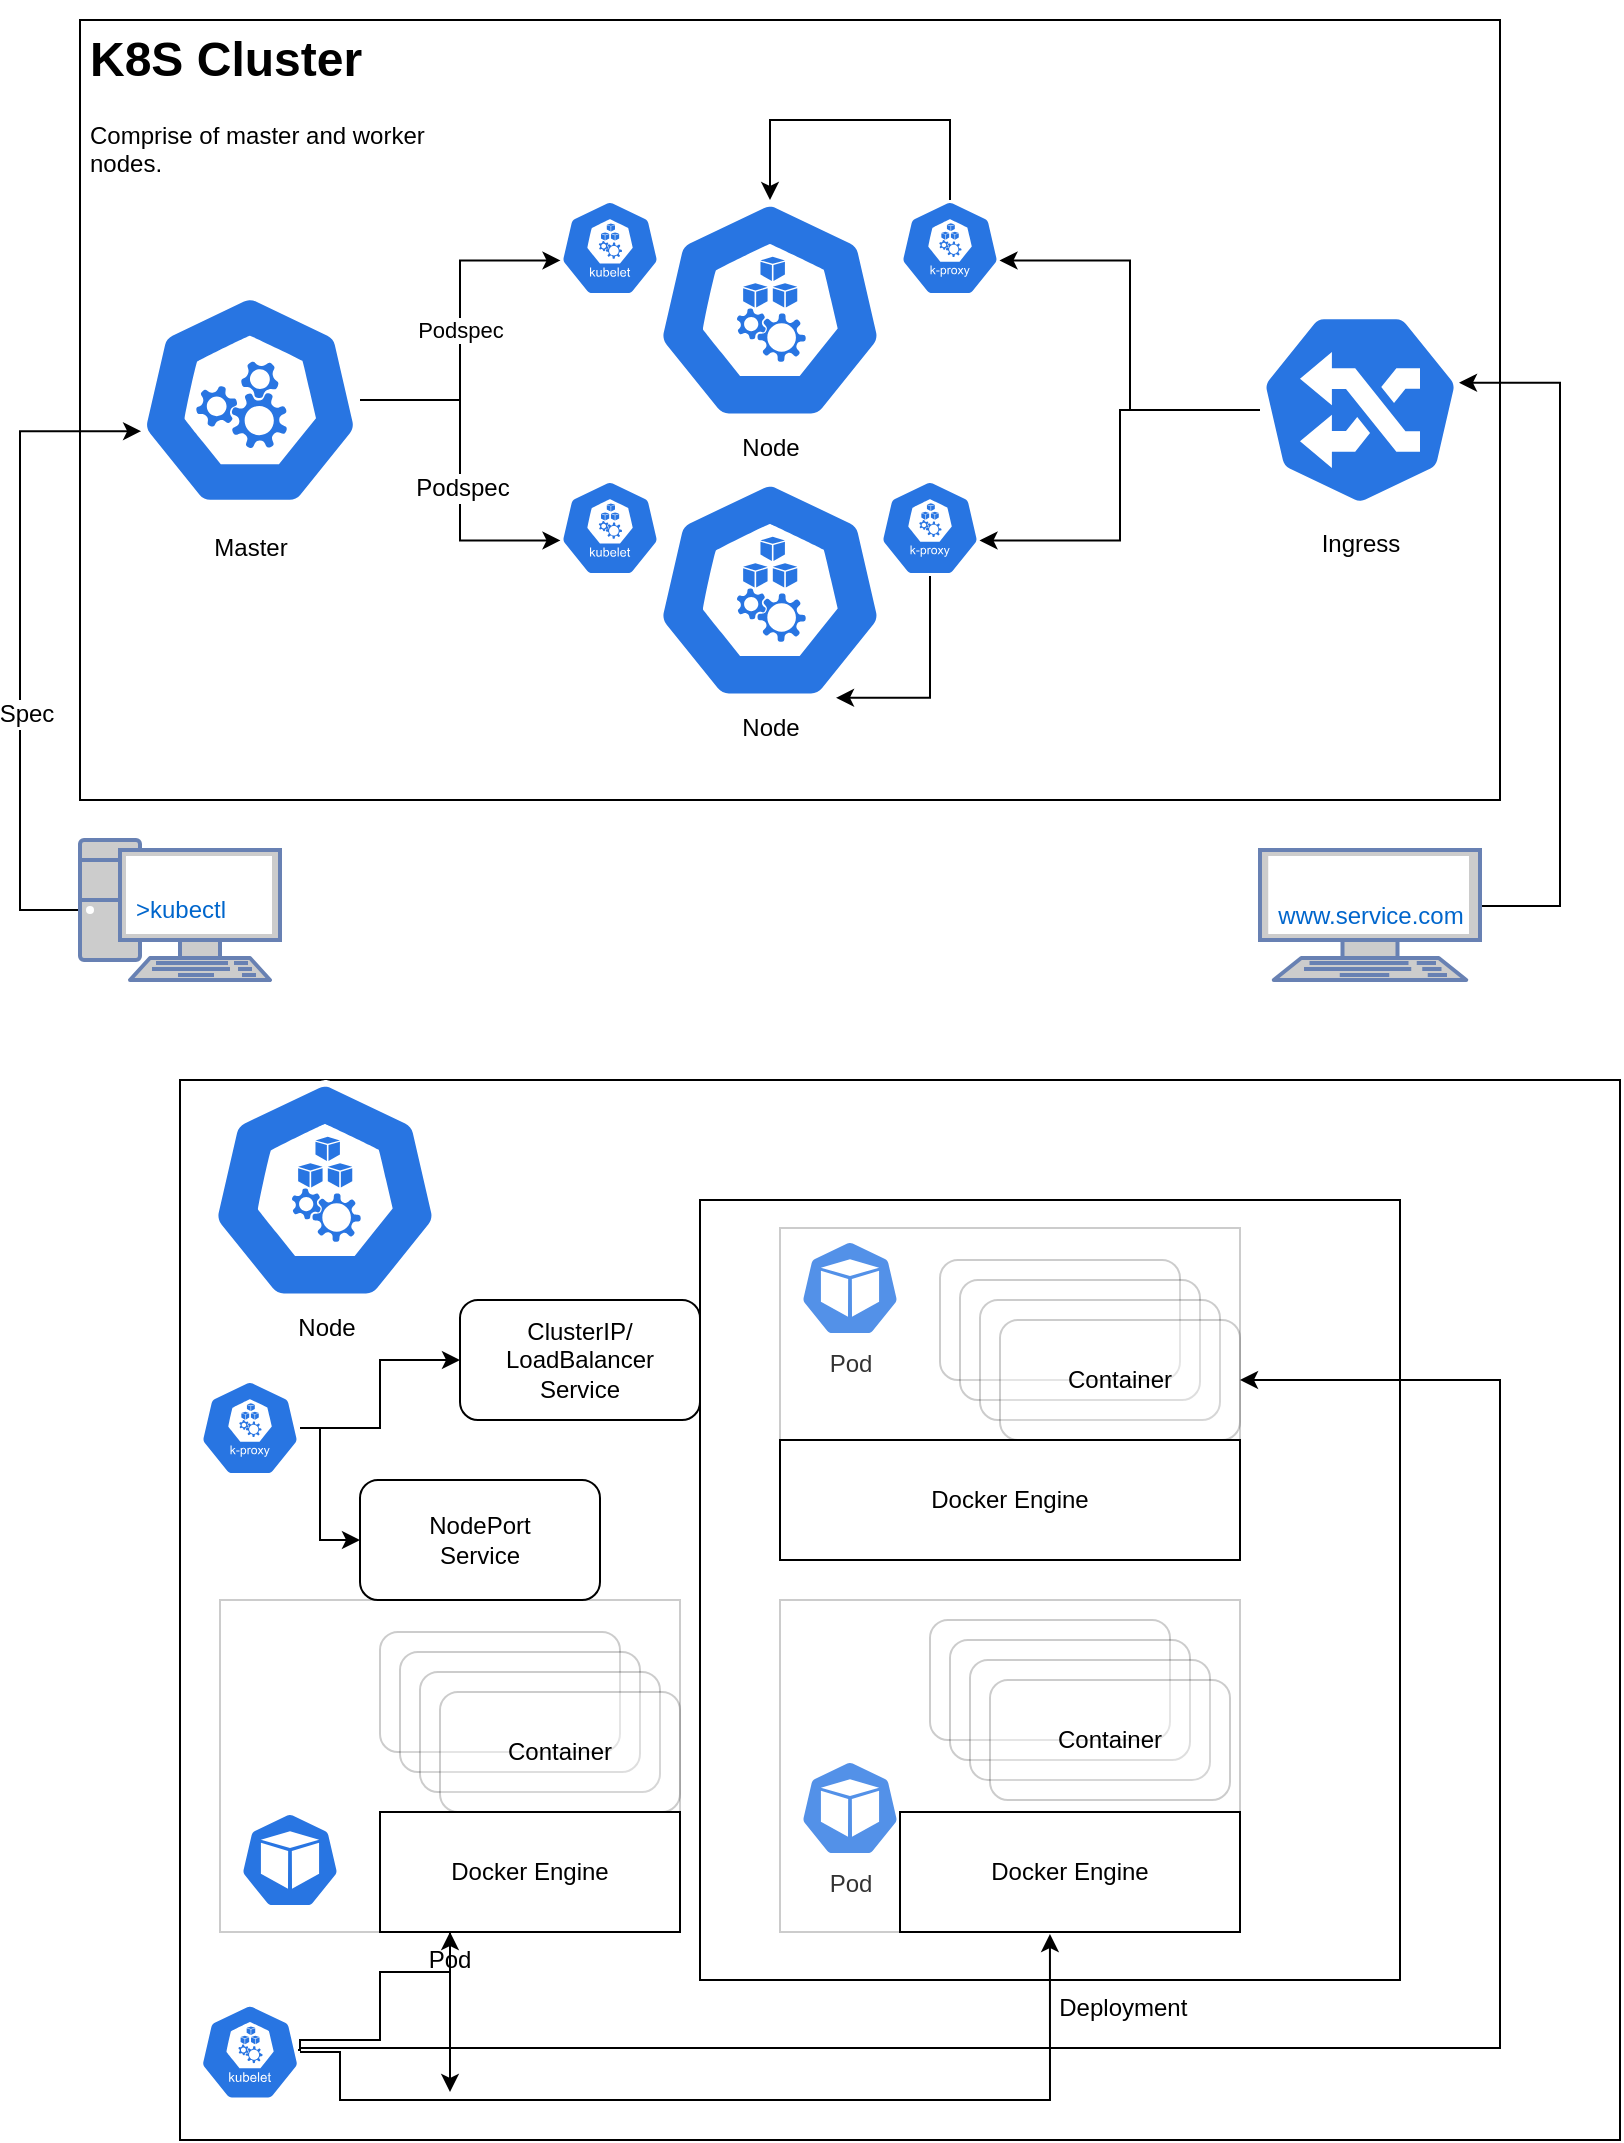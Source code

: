 <mxfile version="12.9.2" type="github">
  <diagram id="hbpDbGkUQY02aLziDPMM" name="Page-1">
    <mxGraphModel dx="1158" dy="648" grid="1" gridSize="10" guides="1" tooltips="1" connect="1" arrows="1" fold="1" page="1" pageScale="1" pageWidth="1169" pageHeight="827" math="0" shadow="0">
      <root>
        <mxCell id="0" />
        <mxCell id="1" parent="0" />
        <mxCell id="Bfey8ndqpUIMnrND0FDJ-34" value="" style="rounded=0;whiteSpace=wrap;html=1;shadow=0;strokeColor=#000000;gradientColor=none;" parent="1" vertex="1">
          <mxGeometry x="430" y="730" width="720" height="530" as="geometry" />
        </mxCell>
        <mxCell id="Bfey8ndqpUIMnrND0FDJ-3" value="" style="rounded=0;whiteSpace=wrap;html=1;labelPosition=center;verticalLabelPosition=bottom;align=center;verticalAlign=top;" parent="1" vertex="1">
          <mxGeometry x="380" y="200" width="710" height="390" as="geometry" />
        </mxCell>
        <mxCell id="Bfey8ndqpUIMnrND0FDJ-4" value="&lt;h1&gt;K8S Cluster&lt;/h1&gt;&lt;p&gt;Comprise of master and worker nodes.&lt;/p&gt;" style="text;html=1;strokeColor=none;fillColor=none;spacing=5;spacingTop=-20;whiteSpace=wrap;overflow=hidden;rounded=0;" parent="1" vertex="1">
          <mxGeometry x="380" y="200" width="190" height="90" as="geometry" />
        </mxCell>
        <mxCell id="Bfey8ndqpUIMnrND0FDJ-12" value="" style="html=1;dashed=0;whitespace=wrap;fillColor=#2875E2;strokeColor=#ffffff;points=[[0.005,0.63,0],[0.1,0.2,0],[0.9,0.2,0],[0.5,0,0],[0.995,0.63,0],[0.72,0.99,0],[0.5,1,0],[0.28,0.99,0]];shape=mxgraph.kubernetes.icon;prIcon=kubelet;shadow=0;" parent="1" vertex="1">
          <mxGeometry x="620" y="290" width="50" height="48" as="geometry" />
        </mxCell>
        <mxCell id="Bfey8ndqpUIMnrND0FDJ-14" value="Podspec" style="edgeStyle=orthogonalEdgeStyle;rounded=0;orthogonalLoop=1;jettySize=auto;html=1;entryX=0.005;entryY=0.63;entryDx=0;entryDy=0;entryPerimeter=0;" parent="1" source="Bfey8ndqpUIMnrND0FDJ-13" target="Bfey8ndqpUIMnrND0FDJ-12" edge="1">
          <mxGeometry relative="1" as="geometry" />
        </mxCell>
        <mxCell id="Bfey8ndqpUIMnrND0FDJ-21" style="edgeStyle=orthogonalEdgeStyle;rounded=0;orthogonalLoop=1;jettySize=auto;html=1;entryX=0.005;entryY=0.63;entryDx=0;entryDy=0;entryPerimeter=0;" parent="1" source="Bfey8ndqpUIMnrND0FDJ-13" target="Bfey8ndqpUIMnrND0FDJ-18" edge="1">
          <mxGeometry relative="1" as="geometry" />
        </mxCell>
        <mxCell id="mce9ujAxJOzOzg-gAjQL-8" value="Podspec" style="text;html=1;align=center;verticalAlign=middle;resizable=0;points=[];labelBackgroundColor=#ffffff;" vertex="1" connectable="0" parent="Bfey8ndqpUIMnrND0FDJ-21">
          <mxGeometry x="0.103" y="1" relative="1" as="geometry">
            <mxPoint as="offset" />
          </mxGeometry>
        </mxCell>
        <mxCell id="Bfey8ndqpUIMnrND0FDJ-13" value="Master" style="html=1;dashed=0;whitespace=wrap;fillColor=#2875E2;strokeColor=#ffffff;points=[[0.005,0.63,0],[0.1,0.2,0],[0.9,0.2,0],[0.5,0,0],[0.995,0.63,0],[0.72,0.99,0],[0.5,1,0],[0.28,0.99,0]];shape=mxgraph.kubernetes.icon;prIcon=master;shadow=0;labelPosition=center;verticalLabelPosition=bottom;align=center;verticalAlign=top;" parent="1" vertex="1">
          <mxGeometry x="410" y="330" width="110" height="120" as="geometry" />
        </mxCell>
        <mxCell id="Bfey8ndqpUIMnrND0FDJ-30" style="edgeStyle=orthogonalEdgeStyle;rounded=0;orthogonalLoop=1;jettySize=auto;html=1;entryX=0.5;entryY=0;entryDx=0;entryDy=0;entryPerimeter=0;" parent="1" source="Bfey8ndqpUIMnrND0FDJ-15" target="Bfey8ndqpUIMnrND0FDJ-16" edge="1">
          <mxGeometry relative="1" as="geometry">
            <Array as="points">
              <mxPoint x="815" y="250" />
              <mxPoint x="725" y="250" />
            </Array>
          </mxGeometry>
        </mxCell>
        <mxCell id="Bfey8ndqpUIMnrND0FDJ-15" value="" style="html=1;dashed=0;whitespace=wrap;fillColor=#2875E2;strokeColor=#ffffff;points=[[0.005,0.63,0],[0.1,0.2,0],[0.9,0.2,0],[0.5,0,0],[0.995,0.63,0],[0.72,0.99,0],[0.5,1,0],[0.28,0.99,0]];shape=mxgraph.kubernetes.icon;prIcon=k_proxy;shadow=0;" parent="1" vertex="1">
          <mxGeometry x="790" y="290" width="50" height="48" as="geometry" />
        </mxCell>
        <mxCell id="Bfey8ndqpUIMnrND0FDJ-16" value="Node" style="html=1;dashed=0;whitespace=wrap;fillColor=#2875E2;strokeColor=#ffffff;points=[[0.005,0.63,0],[0.1,0.2,0],[0.9,0.2,0],[0.5,0,0],[0.995,0.63,0],[0.72,0.99,0],[0.5,1,0],[0.28,0.99,0]];shape=mxgraph.kubernetes.icon;prIcon=node;shadow=0;labelPosition=center;verticalLabelPosition=bottom;align=center;verticalAlign=top;" parent="1" vertex="1">
          <mxGeometry x="650" y="290" width="150" height="110" as="geometry" />
        </mxCell>
        <mxCell id="Bfey8ndqpUIMnrND0FDJ-18" value="" style="html=1;dashed=0;whitespace=wrap;fillColor=#2875E2;strokeColor=#ffffff;points=[[0.005,0.63,0],[0.1,0.2,0],[0.9,0.2,0],[0.5,0,0],[0.995,0.63,0],[0.72,0.99,0],[0.5,1,0],[0.28,0.99,0]];shape=mxgraph.kubernetes.icon;prIcon=kubelet;shadow=0;" parent="1" vertex="1">
          <mxGeometry x="620" y="430" width="50" height="48" as="geometry" />
        </mxCell>
        <mxCell id="Bfey8ndqpUIMnrND0FDJ-32" style="edgeStyle=orthogonalEdgeStyle;rounded=0;orthogonalLoop=1;jettySize=auto;html=1;entryX=0.72;entryY=0.99;entryDx=0;entryDy=0;entryPerimeter=0;" parent="1" source="Bfey8ndqpUIMnrND0FDJ-19" target="Bfey8ndqpUIMnrND0FDJ-20" edge="1">
          <mxGeometry relative="1" as="geometry">
            <Array as="points">
              <mxPoint x="805" y="539" />
            </Array>
          </mxGeometry>
        </mxCell>
        <mxCell id="Bfey8ndqpUIMnrND0FDJ-19" value="" style="html=1;dashed=0;whitespace=wrap;fillColor=#2875E2;strokeColor=#ffffff;points=[[0.005,0.63,0],[0.1,0.2,0],[0.9,0.2,0],[0.5,0,0],[0.995,0.63,0],[0.72,0.99,0],[0.5,1,0],[0.28,0.99,0]];shape=mxgraph.kubernetes.icon;prIcon=k_proxy;shadow=0;" parent="1" vertex="1">
          <mxGeometry x="780" y="430" width="50" height="48" as="geometry" />
        </mxCell>
        <mxCell id="Bfey8ndqpUIMnrND0FDJ-20" value="Node" style="html=1;dashed=0;whitespace=wrap;fillColor=#2875E2;strokeColor=#ffffff;points=[[0.005,0.63,0],[0.1,0.2,0],[0.9,0.2,0],[0.5,0,0],[0.995,0.63,0],[0.72,0.99,0],[0.5,1,0],[0.28,0.99,0]];shape=mxgraph.kubernetes.icon;prIcon=node;shadow=0;labelPosition=center;verticalLabelPosition=bottom;align=center;verticalAlign=top;" parent="1" vertex="1">
          <mxGeometry x="650" y="430" width="150" height="110" as="geometry" />
        </mxCell>
        <mxCell id="Bfey8ndqpUIMnrND0FDJ-23" style="edgeStyle=orthogonalEdgeStyle;rounded=0;orthogonalLoop=1;jettySize=auto;html=1;entryX=0.005;entryY=0.63;entryDx=0;entryDy=0;entryPerimeter=0;" parent="1" source="Bfey8ndqpUIMnrND0FDJ-22" target="Bfey8ndqpUIMnrND0FDJ-13" edge="1">
          <mxGeometry relative="1" as="geometry">
            <Array as="points">
              <mxPoint x="350" y="645" />
              <mxPoint x="350" y="406" />
            </Array>
          </mxGeometry>
        </mxCell>
        <mxCell id="mce9ujAxJOzOzg-gAjQL-11" value="Spec" style="text;html=1;align=center;verticalAlign=middle;resizable=0;points=[];labelBackgroundColor=#ffffff;" vertex="1" connectable="0" parent="Bfey8ndqpUIMnrND0FDJ-23">
          <mxGeometry x="-0.224" y="-3" relative="1" as="geometry">
            <mxPoint as="offset" />
          </mxGeometry>
        </mxCell>
        <mxCell id="Bfey8ndqpUIMnrND0FDJ-22" value="&amp;gt;kubectl" style="fontColor=#0066CC;verticalAlign=middle;verticalLabelPosition=middle;labelPosition=center;align=center;html=1;outlineConnect=0;fillColor=#CCCCCC;strokeColor=#6881B3;gradientColor=none;gradientDirection=north;strokeWidth=2;shape=mxgraph.networks.pc;shadow=0;" parent="1" vertex="1">
          <mxGeometry x="380" y="610" width="100" height="70" as="geometry" />
        </mxCell>
        <mxCell id="Bfey8ndqpUIMnrND0FDJ-27" style="edgeStyle=orthogonalEdgeStyle;rounded=0;orthogonalLoop=1;jettySize=auto;html=1;entryX=0.005;entryY=0.63;entryDx=0;entryDy=0;entryPerimeter=0;" parent="1" source="Bfey8ndqpUIMnrND0FDJ-24" target="Bfey8ndqpUIMnrND0FDJ-26" edge="1">
          <mxGeometry relative="1" as="geometry">
            <Array as="points">
              <mxPoint x="1120" y="643" />
              <mxPoint x="1120" y="381" />
            </Array>
          </mxGeometry>
        </mxCell>
        <mxCell id="Bfey8ndqpUIMnrND0FDJ-24" value="www.service.com" style="fontColor=#0066CC;verticalAlign=middle;verticalLabelPosition=middle;labelPosition=center;align=center;html=1;outlineConnect=0;fillColor=#CCCCCC;strokeColor=#6881B3;gradientColor=none;gradientDirection=north;strokeWidth=2;shape=mxgraph.networks.terminal;shadow=0;" parent="1" vertex="1">
          <mxGeometry x="970" y="615" width="110" height="65" as="geometry" />
        </mxCell>
        <mxCell id="Bfey8ndqpUIMnrND0FDJ-28" style="edgeStyle=orthogonalEdgeStyle;rounded=0;orthogonalLoop=1;jettySize=auto;html=1;entryX=0.995;entryY=0.63;entryDx=0;entryDy=0;entryPerimeter=0;" parent="1" source="Bfey8ndqpUIMnrND0FDJ-26" target="Bfey8ndqpUIMnrND0FDJ-15" edge="1">
          <mxGeometry relative="1" as="geometry" />
        </mxCell>
        <mxCell id="Bfey8ndqpUIMnrND0FDJ-29" style="edgeStyle=orthogonalEdgeStyle;rounded=0;orthogonalLoop=1;jettySize=auto;html=1;entryX=0.995;entryY=0.63;entryDx=0;entryDy=0;entryPerimeter=0;" parent="1" source="Bfey8ndqpUIMnrND0FDJ-26" target="Bfey8ndqpUIMnrND0FDJ-19" edge="1">
          <mxGeometry relative="1" as="geometry" />
        </mxCell>
        <mxCell id="Bfey8ndqpUIMnrND0FDJ-26" value="Ingress" style="html=1;dashed=0;whitespace=wrap;fillColor=#2875E2;strokeColor=#ffffff;points=[[0.005,0.63,0],[0.1,0.2,0],[0.9,0.2,0],[0.5,0,0],[0.995,0.63,0],[0.72,0.99,0],[0.5,1,0],[0.28,0.99,0]];shape=mxgraph.kubernetes.icon;prIcon=ing;shadow=0;labelPosition=center;verticalLabelPosition=bottom;align=center;verticalAlign=top;allowArrows=1;direction=west;" parent="1" vertex="1">
          <mxGeometry x="970" y="342.5" width="100" height="105" as="geometry" />
        </mxCell>
        <mxCell id="Bfey8ndqpUIMnrND0FDJ-33" value="Node" style="html=1;dashed=0;whitespace=wrap;fillColor=#2875E2;strokeColor=#ffffff;points=[[0.005,0.63,0],[0.1,0.2,0],[0.9,0.2,0],[0.5,0,0],[0.995,0.63,0],[0.72,0.99,0],[0.5,1,0],[0.28,0.99,0]];shape=mxgraph.kubernetes.icon;prIcon=node;shadow=0;labelPosition=center;verticalLabelPosition=bottom;align=center;verticalAlign=top;" parent="1" vertex="1">
          <mxGeometry x="430" y="730" width="145" height="110" as="geometry" />
        </mxCell>
        <mxCell id="Bfey8ndqpUIMnrND0FDJ-35" value="&amp;nbsp; &amp;nbsp; &amp;nbsp; &amp;nbsp; &amp;nbsp; &amp;nbsp; &amp;nbsp; &amp;nbsp; &amp;nbsp; &amp;nbsp; &amp;nbsp; Deployment" style="rounded=0;whiteSpace=wrap;html=1;shadow=0;strokeColor=#000000;gradientColor=none;glass=0;comic=0;labelPosition=center;verticalLabelPosition=bottom;align=center;verticalAlign=top;treeFolding=0;" parent="1" vertex="1">
          <mxGeometry x="690" y="790" width="350" height="390" as="geometry" />
        </mxCell>
        <mxCell id="Bfey8ndqpUIMnrND0FDJ-37" value="ClusterIP/&lt;br&gt;LoadBalancer&lt;br&gt;Service" style="rounded=1;whiteSpace=wrap;html=1;shadow=0;glass=0;comic=0;strokeColor=#000000;gradientColor=none;" parent="1" vertex="1">
          <mxGeometry x="570" y="840" width="120" height="60" as="geometry" />
        </mxCell>
        <mxCell id="Bfey8ndqpUIMnrND0FDJ-38" value="Pod" style="html=1;dashed=0;whitespace=wrap;fillColor=#2875E2;strokeColor=#ffffff;points=[[0.005,0.63,0],[0.1,0.2,0],[0.9,0.2,0],[0.5,0,0],[0.995,0.63,0],[0.72,0.99,0],[0.5,1,0],[0.28,0.99,0]];shape=mxgraph.kubernetes.icon;prIcon=pod;rounded=0;shadow=0;glass=0;comic=0;labelPosition=center;verticalLabelPosition=bottom;align=center;verticalAlign=top;" parent="1" vertex="1">
          <mxGeometry x="740" y="810" width="50" height="48" as="geometry" />
        </mxCell>
        <mxCell id="Bfey8ndqpUIMnrND0FDJ-39" value="Pod" style="html=1;dashed=0;whitespace=wrap;fillColor=#2875E2;strokeColor=#ffffff;points=[[0.005,0.63,0],[0.1,0.2,0],[0.9,0.2,0],[0.5,0,0],[0.995,0.63,0],[0.72,0.99,0],[0.5,1,0],[0.28,0.99,0]];shape=mxgraph.kubernetes.icon;prIcon=pod;rounded=0;shadow=0;glass=0;comic=0;labelPosition=center;verticalLabelPosition=bottom;align=center;verticalAlign=top;" parent="1" vertex="1">
          <mxGeometry x="740" y="1070" width="50" height="48" as="geometry" />
        </mxCell>
        <mxCell id="Bfey8ndqpUIMnrND0FDJ-41" style="edgeStyle=orthogonalEdgeStyle;rounded=0;orthogonalLoop=1;jettySize=auto;html=1;entryX=0;entryY=0.5;entryDx=0;entryDy=0;" parent="1" source="Bfey8ndqpUIMnrND0FDJ-40" target="Bfey8ndqpUIMnrND0FDJ-37" edge="1">
          <mxGeometry relative="1" as="geometry" />
        </mxCell>
        <mxCell id="Bfey8ndqpUIMnrND0FDJ-65" style="edgeStyle=orthogonalEdgeStyle;rounded=0;orthogonalLoop=1;jettySize=auto;html=1;entryX=0;entryY=0.5;entryDx=0;entryDy=0;fontColor=none;" parent="1" source="Bfey8ndqpUIMnrND0FDJ-40" target="Bfey8ndqpUIMnrND0FDJ-64" edge="1">
          <mxGeometry relative="1" as="geometry">
            <Array as="points">
              <mxPoint x="500" y="904" />
              <mxPoint x="500" y="960" />
            </Array>
          </mxGeometry>
        </mxCell>
        <mxCell id="Bfey8ndqpUIMnrND0FDJ-40" value="" style="html=1;dashed=0;whitespace=wrap;fillColor=#2875E2;strokeColor=#ffffff;points=[[0.005,0.63,0],[0.1,0.2,0],[0.9,0.2,0],[0.5,0,0],[0.995,0.63,0],[0.72,0.99,0],[0.5,1,0],[0.28,0.99,0]];shape=mxgraph.kubernetes.icon;prIcon=k_proxy;rounded=0;shadow=0;glass=0;comic=0;" parent="1" vertex="1">
          <mxGeometry x="440" y="880" width="50" height="48" as="geometry" />
        </mxCell>
        <mxCell id="Bfey8ndqpUIMnrND0FDJ-45" value="" style="rounded=0;whiteSpace=wrap;html=1;shadow=0;glass=0;comic=0;strokeColor=#000000;gradientColor=none;opacity=20;" parent="1" vertex="1">
          <mxGeometry x="730" y="804" width="230" height="166" as="geometry" />
        </mxCell>
        <mxCell id="Bfey8ndqpUIMnrND0FDJ-46" value="" style="rounded=1;whiteSpace=wrap;html=1;shadow=0;glass=0;comic=0;strokeColor=#000000;gradientColor=none;opacity=20;" parent="1" vertex="1">
          <mxGeometry x="810" y="820" width="120" height="60" as="geometry" />
        </mxCell>
        <mxCell id="Bfey8ndqpUIMnrND0FDJ-50" value="" style="rounded=1;whiteSpace=wrap;html=1;shadow=0;glass=0;comic=0;strokeColor=#000000;gradientColor=none;opacity=20;" parent="1" vertex="1">
          <mxGeometry x="820" y="830" width="120" height="60" as="geometry" />
        </mxCell>
        <mxCell id="Bfey8ndqpUIMnrND0FDJ-51" value="" style="rounded=1;whiteSpace=wrap;html=1;shadow=0;glass=0;comic=0;strokeColor=#000000;gradientColor=none;opacity=20;" parent="1" vertex="1">
          <mxGeometry x="830" y="840" width="120" height="60" as="geometry" />
        </mxCell>
        <mxCell id="Bfey8ndqpUIMnrND0FDJ-52" value="Container" style="rounded=1;whiteSpace=wrap;html=1;shadow=0;glass=0;comic=0;strokeColor=#000000;gradientColor=none;opacity=20;" parent="1" vertex="1">
          <mxGeometry x="840" y="850" width="120" height="60" as="geometry" />
        </mxCell>
        <mxCell id="Bfey8ndqpUIMnrND0FDJ-53" value="" style="rounded=0;whiteSpace=wrap;html=1;shadow=0;glass=0;comic=0;strokeColor=#000000;gradientColor=none;opacity=20;" parent="1" vertex="1">
          <mxGeometry x="730" y="990" width="230" height="166" as="geometry" />
        </mxCell>
        <mxCell id="Bfey8ndqpUIMnrND0FDJ-54" value="" style="rounded=1;whiteSpace=wrap;html=1;shadow=0;glass=0;comic=0;strokeColor=#000000;gradientColor=none;opacity=20;" parent="1" vertex="1">
          <mxGeometry x="805" y="1000" width="120" height="60" as="geometry" />
        </mxCell>
        <mxCell id="Bfey8ndqpUIMnrND0FDJ-55" value="" style="rounded=1;whiteSpace=wrap;html=1;shadow=0;glass=0;comic=0;strokeColor=#000000;gradientColor=none;opacity=20;" parent="1" vertex="1">
          <mxGeometry x="815" y="1010" width="120" height="60" as="geometry" />
        </mxCell>
        <mxCell id="Bfey8ndqpUIMnrND0FDJ-56" value="" style="rounded=1;whiteSpace=wrap;html=1;shadow=0;glass=0;comic=0;strokeColor=#000000;gradientColor=none;opacity=20;" parent="1" vertex="1">
          <mxGeometry x="825" y="1020" width="120" height="60" as="geometry" />
        </mxCell>
        <mxCell id="Bfey8ndqpUIMnrND0FDJ-57" value="Container" style="rounded=1;whiteSpace=wrap;html=1;shadow=0;glass=0;comic=0;strokeColor=#000000;gradientColor=none;opacity=20;" parent="1" vertex="1">
          <mxGeometry x="835" y="1030" width="120" height="60" as="geometry" />
        </mxCell>
        <mxCell id="mce9ujAxJOzOzg-gAjQL-10" value="" style="edgeStyle=orthogonalEdgeStyle;rounded=0;orthogonalLoop=1;jettySize=auto;html=1;" edge="1" parent="1" source="Bfey8ndqpUIMnrND0FDJ-58">
          <mxGeometry relative="1" as="geometry">
            <mxPoint x="565" y="1236" as="targetPoint" />
          </mxGeometry>
        </mxCell>
        <mxCell id="Bfey8ndqpUIMnrND0FDJ-58" value="Pod" style="rounded=0;whiteSpace=wrap;html=1;shadow=0;glass=0;comic=0;strokeColor=#000000;gradientColor=none;opacity=20;labelPosition=center;verticalLabelPosition=bottom;align=center;verticalAlign=top;" parent="1" vertex="1">
          <mxGeometry x="450" y="990" width="230" height="166" as="geometry" />
        </mxCell>
        <mxCell id="Bfey8ndqpUIMnrND0FDJ-59" value="" style="rounded=1;whiteSpace=wrap;html=1;shadow=0;glass=0;comic=0;strokeColor=#000000;gradientColor=none;opacity=20;" parent="1" vertex="1">
          <mxGeometry x="530" y="1006" width="120" height="60" as="geometry" />
        </mxCell>
        <mxCell id="Bfey8ndqpUIMnrND0FDJ-60" value="" style="rounded=1;whiteSpace=wrap;html=1;shadow=0;glass=0;comic=0;strokeColor=#000000;gradientColor=none;opacity=20;" parent="1" vertex="1">
          <mxGeometry x="540" y="1016" width="120" height="60" as="geometry" />
        </mxCell>
        <mxCell id="Bfey8ndqpUIMnrND0FDJ-61" value="" style="rounded=1;whiteSpace=wrap;html=1;shadow=0;glass=0;comic=0;strokeColor=#000000;gradientColor=none;opacity=20;" parent="1" vertex="1">
          <mxGeometry x="550" y="1026" width="120" height="60" as="geometry" />
        </mxCell>
        <mxCell id="Bfey8ndqpUIMnrND0FDJ-62" value="Container" style="rounded=1;whiteSpace=wrap;html=1;shadow=0;glass=0;comic=0;strokeColor=#000000;gradientColor=none;opacity=20;" parent="1" vertex="1">
          <mxGeometry x="560" y="1036" width="120" height="60" as="geometry" />
        </mxCell>
        <mxCell id="Bfey8ndqpUIMnrND0FDJ-63" value="Pod" style="html=1;dashed=0;whitespace=wrap;fillColor=#2875E2;strokeColor=#ffffff;points=[[0.005,0.63,0],[0.1,0.2,0],[0.9,0.2,0],[0.5,0,0],[0.995,0.63,0],[0.72,0.99,0],[0.5,1,0],[0.28,0.99,0]];shape=mxgraph.kubernetes.icon;prIcon=pod;rounded=0;shadow=0;glass=0;comic=0;labelPosition=center;verticalLabelPosition=bottom;align=center;verticalAlign=top;noLabel=1;fontColor=none;" parent="1" vertex="1">
          <mxGeometry x="460" y="1096" width="50" height="48" as="geometry" />
        </mxCell>
        <mxCell id="Bfey8ndqpUIMnrND0FDJ-64" value="NodePort&lt;br&gt;Service" style="rounded=1;whiteSpace=wrap;html=1;shadow=0;glass=0;comic=0;strokeColor=#000000;gradientColor=none;" parent="1" vertex="1">
          <mxGeometry x="520" y="930" width="120" height="60" as="geometry" />
        </mxCell>
        <mxCell id="mce9ujAxJOzOzg-gAjQL-1" value="Docker Engine" style="rounded=0;whiteSpace=wrap;html=1;" vertex="1" parent="1">
          <mxGeometry x="730" y="910" width="230" height="60" as="geometry" />
        </mxCell>
        <mxCell id="mce9ujAxJOzOzg-gAjQL-2" value="Docker Engine" style="rounded=0;whiteSpace=wrap;html=1;" vertex="1" parent="1">
          <mxGeometry x="790" y="1096" width="170" height="60" as="geometry" />
        </mxCell>
        <mxCell id="mce9ujAxJOzOzg-gAjQL-3" value="Docker Engine" style="rounded=0;whiteSpace=wrap;html=1;" vertex="1" parent="1">
          <mxGeometry x="530" y="1096" width="150" height="60" as="geometry" />
        </mxCell>
        <mxCell id="mce9ujAxJOzOzg-gAjQL-5" value="" style="edgeStyle=orthogonalEdgeStyle;rounded=0;orthogonalLoop=1;jettySize=auto;html=1;exitX=0.98;exitY=0.48;exitDx=0;exitDy=0;exitPerimeter=0;" edge="1" parent="1" source="mce9ujAxJOzOzg-gAjQL-4" target="Bfey8ndqpUIMnrND0FDJ-58">
          <mxGeometry relative="1" as="geometry">
            <Array as="points">
              <mxPoint x="490" y="1215" />
              <mxPoint x="490" y="1210" />
              <mxPoint x="530" y="1210" />
              <mxPoint x="530" y="1176" />
              <mxPoint x="565" y="1176" />
            </Array>
          </mxGeometry>
        </mxCell>
        <mxCell id="mce9ujAxJOzOzg-gAjQL-6" style="edgeStyle=orthogonalEdgeStyle;rounded=0;orthogonalLoop=1;jettySize=auto;html=1;entryX=0.441;entryY=1.017;entryDx=0;entryDy=0;entryPerimeter=0;" edge="1" parent="1" source="mce9ujAxJOzOzg-gAjQL-4" target="mce9ujAxJOzOzg-gAjQL-2">
          <mxGeometry relative="1" as="geometry">
            <Array as="points">
              <mxPoint x="510" y="1216" />
              <mxPoint x="510" y="1240" />
              <mxPoint x="865" y="1240" />
            </Array>
          </mxGeometry>
        </mxCell>
        <mxCell id="mce9ujAxJOzOzg-gAjQL-7" style="edgeStyle=orthogonalEdgeStyle;rounded=0;orthogonalLoop=1;jettySize=auto;html=1;entryX=1;entryY=0.5;entryDx=0;entryDy=0;exitX=1;exitY=0.46;exitDx=0;exitDy=0;exitPerimeter=0;" edge="1" parent="1" source="mce9ujAxJOzOzg-gAjQL-4" target="Bfey8ndqpUIMnrND0FDJ-52">
          <mxGeometry relative="1" as="geometry">
            <Array as="points">
              <mxPoint x="1090" y="1214" />
              <mxPoint x="1090" y="880" />
            </Array>
          </mxGeometry>
        </mxCell>
        <mxCell id="mce9ujAxJOzOzg-gAjQL-4" value="" style="html=1;dashed=0;whitespace=wrap;fillColor=#2875E2;strokeColor=#ffffff;points=[[0.005,0.63,0],[0.1,0.2,0],[0.9,0.2,0],[0.5,0,0],[0.995,0.63,0],[0.72,0.99,0],[0.5,1,0],[0.28,0.99,0]];shape=mxgraph.kubernetes.icon;prIcon=kubelet;shadow=0;" vertex="1" parent="1">
          <mxGeometry x="440" y="1191" width="50" height="50" as="geometry" />
        </mxCell>
      </root>
    </mxGraphModel>
  </diagram>
</mxfile>
